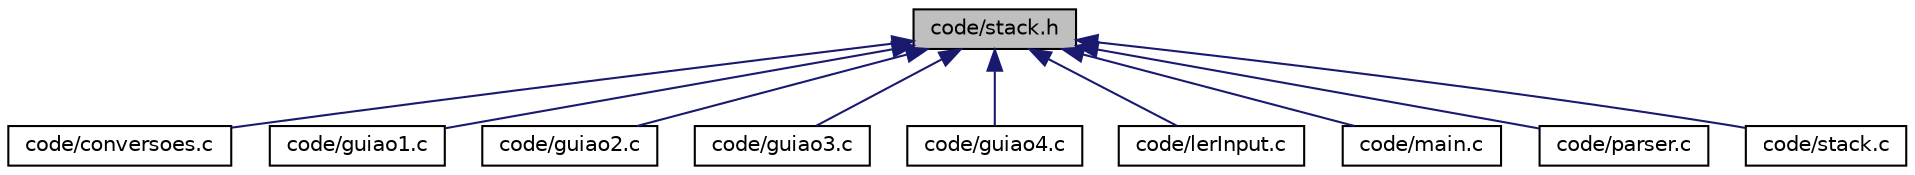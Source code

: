 digraph "code/stack.h"
{
 // LATEX_PDF_SIZE
  edge [fontname="Helvetica",fontsize="10",labelfontname="Helvetica",labelfontsize="10"];
  node [fontname="Helvetica",fontsize="10",shape=record];
  Node1 [label="code/stack.h",height=0.2,width=0.4,color="black", fillcolor="grey75", style="filled", fontcolor="black",tooltip="Definicao da stack."];
  Node1 -> Node2 [dir="back",color="midnightblue",fontsize="10",style="solid",fontname="Helvetica"];
  Node2 [label="code/conversoes.c",height=0.2,width=0.4,color="black", fillcolor="white", style="filled",URL="$conversoes_8c_source.html",tooltip=" "];
  Node1 -> Node3 [dir="back",color="midnightblue",fontsize="10",style="solid",fontname="Helvetica"];
  Node3 [label="code/guiao1.c",height=0.2,width=0.4,color="black", fillcolor="white", style="filled",URL="$guiao1_8c.html",tooltip="Operacoes do guiao 1."];
  Node1 -> Node4 [dir="back",color="midnightblue",fontsize="10",style="solid",fontname="Helvetica"];
  Node4 [label="code/guiao2.c",height=0.2,width=0.4,color="black", fillcolor="white", style="filled",URL="$guiao2_8c.html",tooltip="Operacoes do guiao 2."];
  Node1 -> Node5 [dir="back",color="midnightblue",fontsize="10",style="solid",fontname="Helvetica"];
  Node5 [label="code/guiao3.c",height=0.2,width=0.4,color="black", fillcolor="white", style="filled",URL="$guiao3_8c.html",tooltip="Operacoes do guiao 3."];
  Node1 -> Node6 [dir="back",color="midnightblue",fontsize="10",style="solid",fontname="Helvetica"];
  Node6 [label="code/guiao4.c",height=0.2,width=0.4,color="black", fillcolor="white", style="filled",URL="$guiao4_8c.html",tooltip="Operacoes do guiao 4."];
  Node1 -> Node7 [dir="back",color="midnightblue",fontsize="10",style="solid",fontname="Helvetica"];
  Node7 [label="code/lerInput.c",height=0.2,width=0.4,color="black", fillcolor="white", style="filled",URL="$lerInput_8c.html",tooltip="Funcoes relativas a leitura do input."];
  Node1 -> Node8 [dir="back",color="midnightblue",fontsize="10",style="solid",fontname="Helvetica"];
  Node8 [label="code/main.c",height=0.2,width=0.4,color="black", fillcolor="white", style="filled",URL="$main_8c.html",tooltip="Ficheiro main."];
  Node1 -> Node9 [dir="back",color="midnightblue",fontsize="10",style="solid",fontname="Helvetica"];
  Node9 [label="code/parser.c",height=0.2,width=0.4,color="black", fillcolor="white", style="filled",URL="$parser_8c.html",tooltip="Atribui tipos aos tokens e decide a operação."];
  Node1 -> Node10 [dir="back",color="midnightblue",fontsize="10",style="solid",fontname="Helvetica"];
  Node10 [label="code/stack.c",height=0.2,width=0.4,color="black", fillcolor="white", style="filled",URL="$stack_8c.html",tooltip="Operacoes da stack."];
}
